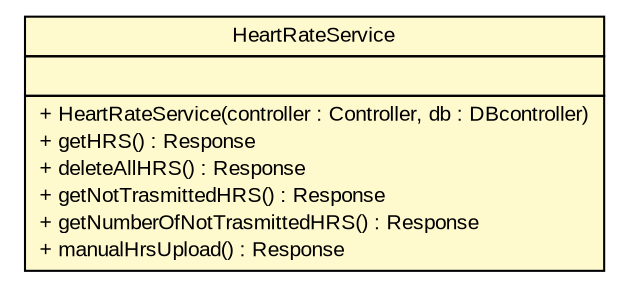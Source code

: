 #!/usr/local/bin/dot
#
# Class diagram 
# Generated by UMLGraph version R5_6 (http://www.umlgraph.org/)
#

digraph G {
	edge [fontname="arial",fontsize=10,labelfontname="arial",labelfontsize=10];
	node [fontname="arial",fontsize=10,shape=plaintext];
	nodesep=0.25;
	ranksep=0.5;
	// de.fhg.fit.biomos.sensorplatform.restservices.HeartRateService
	c1299 [label=<<table title="de.fhg.fit.biomos.sensorplatform.restservices.HeartRateService" border="0" cellborder="1" cellspacing="0" cellpadding="2" port="p" bgcolor="lemonChiffon" href="./HeartRateService.html">
		<tr><td><table border="0" cellspacing="0" cellpadding="1">
<tr><td align="center" balign="center"> HeartRateService </td></tr>
		</table></td></tr>
		<tr><td><table border="0" cellspacing="0" cellpadding="1">
<tr><td align="left" balign="left">  </td></tr>
		</table></td></tr>
		<tr><td><table border="0" cellspacing="0" cellpadding="1">
<tr><td align="left" balign="left"> + HeartRateService(controller : Controller, db : DBcontroller) </td></tr>
<tr><td align="left" balign="left"> + getHRS() : Response </td></tr>
<tr><td align="left" balign="left"> + deleteAllHRS() : Response </td></tr>
<tr><td align="left" balign="left"> + getNotTrasmittedHRS() : Response </td></tr>
<tr><td align="left" balign="left"> + getNumberOfNotTrasmittedHRS() : Response </td></tr>
<tr><td align="left" balign="left"> + manualHrsUpload() : Response </td></tr>
		</table></td></tr>
		</table>>, URL="./HeartRateService.html", fontname="arial", fontcolor="black", fontsize=10.0];
}

